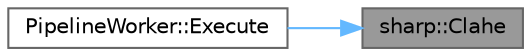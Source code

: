 digraph "sharp::Clahe"
{
 // LATEX_PDF_SIZE
  bgcolor="transparent";
  edge [fontname=Helvetica,fontsize=10,labelfontname=Helvetica,labelfontsize=10];
  node [fontname=Helvetica,fontsize=10,shape=box,height=0.2,width=0.4];
  rankdir="RL";
  Node1 [id="Node000001",label="sharp::Clahe",height=0.2,width=0.4,color="gray40", fillcolor="grey60", style="filled", fontcolor="black",tooltip=" "];
  Node1 -> Node2 [id="edge1_Node000001_Node000002",dir="back",color="steelblue1",style="solid",tooltip=" "];
  Node2 [id="Node000002",label="PipelineWorker::Execute",height=0.2,width=0.4,color="grey40", fillcolor="white", style="filled",URL="$class_pipeline_worker.html#a211c92807b9a3e33632e3f9b013913a9",tooltip=" "];
}
